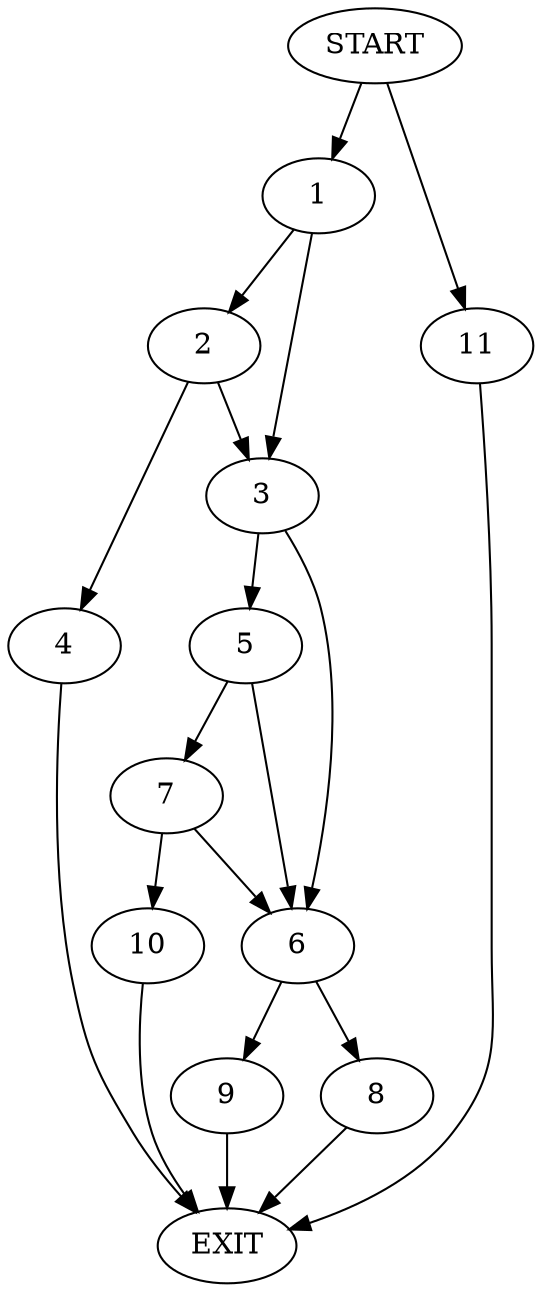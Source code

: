 digraph {
0 [label="START"]
12 [label="EXIT"]
0 -> 1
1 -> 2
1 -> 3
2 -> 4
2 -> 3
3 -> 5
3 -> 6
4 -> 12
5 -> 6
5 -> 7
6 -> 8
6 -> 9
7 -> 10
7 -> 6
10 -> 12
0 -> 11
11 -> 12
8 -> 12
9 -> 12
}
